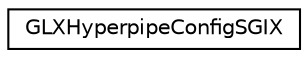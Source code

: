 digraph "Graphical Class Hierarchy"
{
  edge [fontname="Helvetica",fontsize="10",labelfontname="Helvetica",labelfontsize="10"];
  node [fontname="Helvetica",fontsize="10",shape=record];
  rankdir="LR";
  Node1 [label="GLXHyperpipeConfigSGIX",height=0.2,width=0.4,color="black", fillcolor="white", style="filled",URL="$struct_g_l_x_hyperpipe_config_s_g_i_x.html"];
}
